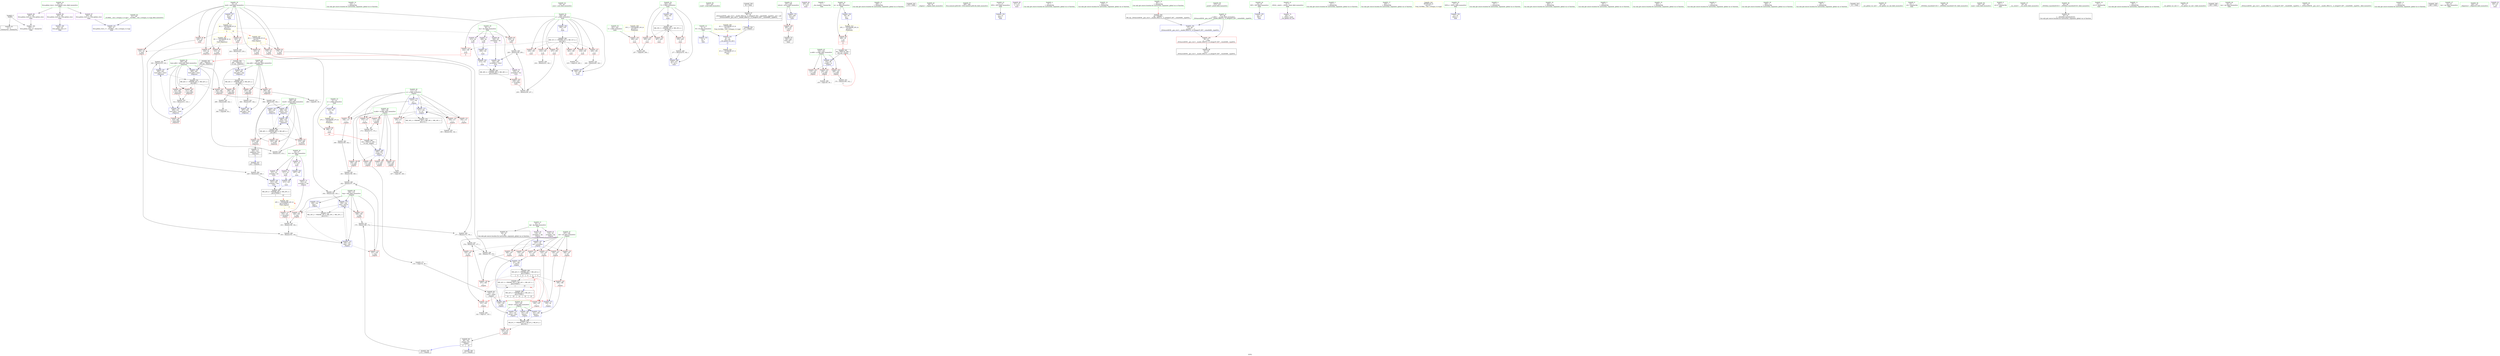digraph "SVFG" {
	label="SVFG";

	Node0x55c7f25817f0 [shape=record,color=grey,label="{NodeID: 0\nNullPtr}"];
	Node0x55c7f25817f0 -> Node0x55c7f2591a30[style=solid];
	Node0x55c7f25817f0 -> Node0x55c7f2597d90[style=solid];
	Node0x55c7f259f360 [shape=record,color=grey,label="{NodeID: 263\n162 = Binary(157, 161, )\n}"];
	Node0x55c7f259f360 -> Node0x55c7f259db60[style=solid];
	Node0x55c7f2598c60 [shape=record,color=blue,label="{NodeID: 180\n207\<--142\n\<--\nmain\n}"];
	Node0x55c7f2598c60 -> Node0x55c7f2598e00[style=dashed];
	Node0x55c7f258fd90 [shape=record,color=red,label="{NodeID: 97\n318\<--32\n\<--mod\n_Z4ipowxx\n}"];
	Node0x55c7f258fd90 -> Node0x55c7f259e2e0[style=solid];
	Node0x55c7f258dbb0 [shape=record,color=green,label="{NodeID: 14\n142\<--1\n\<--dummyObj\nCan only get source location for instruction, argument, global var or function.}"];
	Node0x55c7f25c3270 [shape=record,color=black,label="{NodeID: 360\n270 = PHI(98, )\n}"];
	Node0x55c7f25ab310 [shape=record,color=black,label="{NodeID: 277\nMR_22V_2 = PHI(MR_22V_5, MR_22V_1, MR_22V_3, )\npts\{370000 \}\n|{<s0>5|<s1>10}}"];
	Node0x55c7f25ab310:s0 -> Node0x55c7f2598920[style=dashed,color=blue];
	Node0x55c7f25ab310:s1 -> Node0x55c7f25ae010[style=dashed,color=blue];
	Node0x55c7f25937c0 [shape=record,color=blue,label="{NodeID: 194\n287\<--308\nexp.addr\<--shr\n_Z4ipowxx\n}"];
	Node0x55c7f25937c0 -> Node0x55c7f25abd10[style=dashed];
	Node0x55c7f25908f0 [shape=record,color=red,label="{NodeID: 111\n125\<--107\n\<--ret\n_Z2goxx\n}"];
	Node0x55c7f25908f0 -> Node0x55c7f2595ea0[style=solid];
	Node0x55c7f258e9b0 [shape=record,color=green,label="{NodeID: 28\n24\<--27\ninv\<--inv_field_insensitive\nGlob }"];
	Node0x55c7f258e9b0 -> Node0x55c7f25922e0[style=solid];
	Node0x55c7f258e9b0 -> Node0x55c7f25923b0[style=solid];
	Node0x55c7f258e9b0 -> Node0x55c7f2592480[style=solid];
	Node0x55c7f258e9b0 -> Node0x55c7f2592550[style=solid];
	Node0x55c7f2595dd0 [shape=record,color=red,label="{NodeID: 125\n121\<--120\n\<--\n_Z2goxx\n}"];
	Node0x55c7f2595dd0 -> Node0x55c7f2594c70[style=solid];
	Node0x55c7f258f780 [shape=record,color=green,label="{NodeID: 42\n93\<--94\nacos\<--acos_field_insensitive\n}"];
	Node0x55c7f2596930 [shape=record,color=red,label="{NodeID: 139\n255\<--203\n\<--T\nmain\n}"];
	Node0x55c7f2596930 -> Node0x55c7f25947f0[style=solid];
	Node0x55c7f25913c0 [shape=record,color=green,label="{NodeID: 56\n251\<--252\nscanf\<--scanf_field_insensitive\n}"];
	Node0x55c7f2597490 [shape=record,color=blue,label="{NodeID: 153\n8\<--9\nPI\<--\nGlob }"];
	Node0x55c7f2592070 [shape=record,color=black,label="{NodeID: 70\n196\<--280\nmain_ret\<--\nmain\n}"];
	Node0x55c7f259dfe0 [shape=record,color=grey,label="{NodeID: 250\n238 = Binary(236, 237, )\n}"];
	Node0x55c7f259dfe0 -> Node0x55c7f259de60[style=solid];
	Node0x55c7f25981d0 [shape=record,color=blue,label="{NodeID: 167\n107\<--118\nret\<--arrayidx1\n_Z2goxx\n}"];
	Node0x55c7f25981d0 -> Node0x55c7f2590820[style=dashed];
	Node0x55c7f25981d0 -> Node0x55c7f25908f0[style=dashed];
	Node0x55c7f25981d0 -> Node0x55c7f25909c0[style=dashed];
	Node0x55c7f25981d0 -> Node0x55c7f2590a90[style=dashed];
	Node0x55c7f25981d0 -> Node0x55c7f2590b60[style=dashed];
	Node0x55c7f25981d0 -> Node0x55c7f2590c30[style=dashed];
	Node0x55c7f25981d0 -> Node0x55c7f2595680[style=dashed];
	Node0x55c7f2592bd0 [shape=record,color=purple,label="{NodeID: 84\n259\<--45\n\<--.str.2\nmain\n}"];
	Node0x55c7f258c960 [shape=record,color=green,label="{NodeID: 1\n7\<--1\n__dso_handle\<--dummyObj\nGlob }"];
	Node0x55c7f259f4e0 [shape=record,color=grey,label="{NodeID: 264\n229 = Binary(225, 228, )\n}"];
	Node0x55c7f259f4e0 -> Node0x55c7f2599070[style=solid];
	Node0x55c7f2598d30 [shape=record,color=blue,label="{NodeID: 181\n209\<--142\n\<--\nmain\n}"];
	Node0x55c7f2598d30 -> Node0x55c7f2598ed0[style=dashed];
	Node0x55c7f258fe60 [shape=record,color=red,label="{NodeID: 98\n268\<--38\n\<--m\nmain\n|{<s0>10}}"];
	Node0x55c7f258fe60:s0 -> Node0x55c7f25c38d0[style=solid,color=red];
	Node0x55c7f258dcb0 [shape=record,color=green,label="{NodeID: 15\n206\<--1\n\<--dummyObj\nCan only get source location for instruction, argument, global var or function.}"];
	Node0x55c7f25c3410 [shape=record,color=black,label="{NodeID: 361\n272 = PHI()\n}"];
	Node0x55c7f25ab810 [shape=record,color=black,label="{NodeID: 278\nMR_42V_3 = PHI(MR_42V_5, MR_42V_2, )\npts\{286 \}\n}"];
	Node0x55c7f25ab810 -> Node0x55c7f2596c70[style=dashed];
	Node0x55c7f25ab810 -> Node0x55c7f2596d40[style=dashed];
	Node0x55c7f25ab810 -> Node0x55c7f2596e10[style=dashed];
	Node0x55c7f25ab810 -> Node0x55c7f2593890[style=dashed];
	Node0x55c7f2593890 [shape=record,color=blue,label="{NodeID: 195\n285\<--312\nbase.addr\<--mul2\n_Z4ipowxx\n}"];
	Node0x55c7f2593890 -> Node0x55c7f2596ee0[style=dashed];
	Node0x55c7f2593890 -> Node0x55c7f2593a30[style=dashed];
	Node0x55c7f25909c0 [shape=record,color=red,label="{NodeID: 112\n135\<--107\n\<--ret\n_Z2goxx\n}"];
	Node0x55c7f25909c0 -> Node0x55c7f2598370[style=solid];
	Node0x55c7f258eab0 [shape=record,color=green,label="{NodeID: 29\n28\<--31\nfac\<--fac_field_insensitive\nGlob }"];
	Node0x55c7f258eab0 -> Node0x55c7f2592620[style=solid];
	Node0x55c7f258eab0 -> Node0x55c7f25926f0[style=solid];
	Node0x55c7f258eab0 -> Node0x55c7f25927c0[style=solid];
	Node0x55c7f258eab0 -> Node0x55c7f2592890[style=solid];
	Node0x55c7f25b0440 [shape=record,color=yellow,style=double,label="{NodeID: 292\n6V_1 = ENCHI(MR_6V_0)\npts\{34 \}\nFun[_Z4ipowxx]}"];
	Node0x55c7f25b0440 -> Node0x55c7f258fcc0[style=dashed];
	Node0x55c7f25b0440 -> Node0x55c7f258fd90[style=dashed];
	Node0x55c7f2595ea0 [shape=record,color=red,label="{NodeID: 126\n126\<--125\n\<--\n_Z2goxx\n}"];
	Node0x55c7f2595ea0 -> Node0x55c7f25982a0[style=solid];
	Node0x55c7f258f880 [shape=record,color=green,label="{NodeID: 43\n96\<--97\n_Z2goxx\<--_Z2goxx_field_insensitive\n}"];
	Node0x55c7f2596a00 [shape=record,color=red,label="{NodeID: 140\n267\<--203\n\<--T\nmain\n}"];
	Node0x55c7f25914c0 [shape=record,color=green,label="{NodeID: 57\n265\<--266\nllvm.memset.p0i8.i64\<--llvm.memset.p0i8.i64_field_insensitive\n}"];
	Node0x55c7f2597590 [shape=record,color=blue,label="{NodeID: 154\n11\<--12\nEPS\<--\nGlob }"];
	Node0x55c7f2592140 [shape=record,color=black,label="{NodeID: 71\n282\<--323\n_Z4ipowxx_ret\<--\n_Z4ipowxx\n|{<s0>6}}"];
	Node0x55c7f2592140:s0 -> Node0x55c7f25c2f90[style=solid,color=blue];
	Node0x55c7f259e160 [shape=record,color=grey,label="{NodeID: 251\n175 = Binary(168, 174, )\n}"];
	Node0x55c7f259e160 -> Node0x55c7f259e8e0[style=solid];
	Node0x55c7f25982a0 [shape=record,color=blue,label="{NodeID: 168\n101\<--126\nretval\<--\n_Z2goxx\n}"];
	Node0x55c7f25982a0 -> Node0x55c7f25aa410[style=dashed];
	Node0x55c7f2592ca0 [shape=record,color=purple,label="{NodeID: 85\n271\<--47\n\<--.str.3\nmain\n}"];
	Node0x55c7f258cc60 [shape=record,color=green,label="{NodeID: 2\n9\<--1\n\<--dummyObj\nCan only get source location for instruction, argument, global var or function.}"];
	Node0x55c7f2594670 [shape=record,color=grey,label="{NodeID: 265\n224 = Binary(223, 216, )\n|{<s0>6}}"];
	Node0x55c7f2594670:s0 -> Node0x55c7f25c3790[style=solid,color=red];
	Node0x55c7f2598e00 [shape=record,color=blue,label="{NodeID: 182\n211\<--142\n\<--\nmain\n}"];
	Node0x55c7f2598e00 -> Node0x55c7f25ad110[style=dashed];
	Node0x55c7f258ff30 [shape=record,color=red,label="{NodeID: 99\n269\<--41\n\<--n\nmain\n|{<s0>10}}"];
	Node0x55c7f258ff30:s0 -> Node0x55c7f25c3b20[style=solid,color=red];
	Node0x55c7f258ddb0 [shape=record,color=green,label="{NodeID: 16\n216\<--1\n\<--dummyObj\nCan only get source location for instruction, argument, global var or function.}"];
	Node0x55c7f25c34e0 [shape=record,color=black,label="{NodeID: 362\n86 = PHI(80, )\n0th arg _ZSt4acosIiEN9__gnu_cxx11__enable_ifIXsr12__is_integerIT_EE7__valueEdE6__typeES2_ }"];
	Node0x55c7f25c34e0 -> Node0x55c7f2597f60[style=solid];
	Node0x55c7f25abd10 [shape=record,color=black,label="{NodeID: 279\nMR_44V_3 = PHI(MR_44V_4, MR_44V_2, )\npts\{288 \}\n}"];
	Node0x55c7f25abd10 -> Node0x55c7f2596fb0[style=dashed];
	Node0x55c7f25abd10 -> Node0x55c7f2597080[style=dashed];
	Node0x55c7f25abd10 -> Node0x55c7f2597150[style=dashed];
	Node0x55c7f25abd10 -> Node0x55c7f25937c0[style=dashed];
	Node0x55c7f2593960 [shape=record,color=blue,label="{NodeID: 196\n289\<--316\nresult\<--rem\n_Z4ipowxx\n}"];
	Node0x55c7f2593960 -> Node0x55c7f25ac210[style=dashed];
	Node0x55c7f2590a90 [shape=record,color=red,label="{NodeID: 113\n139\<--107\n\<--ret\n_Z2goxx\n}"];
	Node0x55c7f2590a90 -> Node0x55c7f2598510[style=solid];
	Node0x55c7f258ebb0 [shape=record,color=green,label="{NodeID: 30\n32\<--34\nmod\<--mod_field_insensitive\nGlob }"];
	Node0x55c7f258ebb0 -> Node0x55c7f2593070[style=solid];
	Node0x55c7f258ebb0 -> Node0x55c7f2593140[style=solid];
	Node0x55c7f258ebb0 -> Node0x55c7f2593210[style=solid];
	Node0x55c7f258ebb0 -> Node0x55c7f25932e0[style=solid];
	Node0x55c7f258ebb0 -> Node0x55c7f25933b0[style=solid];
	Node0x55c7f258ebb0 -> Node0x55c7f2593480[style=solid];
	Node0x55c7f258ebb0 -> Node0x55c7f2593550[style=solid];
	Node0x55c7f258ebb0 -> Node0x55c7f258fcc0[style=solid];
	Node0x55c7f258ebb0 -> Node0x55c7f258fd90[style=solid];
	Node0x55c7f258ebb0 -> Node0x55c7f2597890[style=solid];
	Node0x55c7f2595f70 [shape=record,color=red,label="{NodeID: 127\n152\<--151\n\<--arrayidx7\n_Z2goxx\n}"];
	Node0x55c7f2595f70 -> Node0x55c7f259d860[style=solid];
	Node0x55c7f258f980 [shape=record,color=green,label="{NodeID: 44\n101\<--102\nretval\<--retval_field_insensitive\n_Z2goxx\n}"];
	Node0x55c7f258f980 -> Node0x55c7f25900d0[style=solid];
	Node0x55c7f258f980 -> Node0x55c7f25982a0[style=solid];
	Node0x55c7f258f980 -> Node0x55c7f2598440[style=solid];
	Node0x55c7f258f980 -> Node0x55c7f2598ac0[style=solid];
	Node0x55c7f2596ad0 [shape=record,color=red,label="{NodeID: 141\n276\<--203\n\<--T\nmain\n}"];
	Node0x55c7f2596ad0 -> Node0x55c7f259d9e0[style=solid];
	Node0x55c7f25915c0 [shape=record,color=green,label="{NodeID: 58\n273\<--274\nprintf\<--printf_field_insensitive\n}"];
	Node0x55c7f2597690 [shape=record,color=blue,label="{NodeID: 155\n14\<--15\nINF\<--\nGlob }"];
	Node0x55c7f2592210 [shape=record,color=purple,label="{NodeID: 72\n60\<--4\n\<--_ZStL8__ioinit\n__cxx_global_var_init\n}"];
	Node0x55c7f259e2e0 [shape=record,color=grey,label="{NodeID: 252\n320 = Binary(319, 318, )\n}"];
	Node0x55c7f259e2e0 -> Node0x55c7f2593a30[style=solid];
	Node0x55c7f2598370 [shape=record,color=blue,label="{NodeID: 169\n135\<--134\n\<--conv\n_Z2goxx\n}"];
	Node0x55c7f2598370 -> Node0x55c7f25ab310[style=dashed];
	Node0x55c7f2592d70 [shape=record,color=purple,label="{NodeID: 86\n343\<--49\nllvm.global_ctors_0\<--llvm.global_ctors\nGlob }"];
	Node0x55c7f2592d70 -> Node0x55c7f2597b90[style=solid];
	Node0x55c7f258ccf0 [shape=record,color=green,label="{NodeID: 3\n12\<--1\n\<--dummyObj\nCan only get source location for instruction, argument, global var or function.}"];
	Node0x55c7f25947f0 [shape=record,color=grey,label="{NodeID: 266\n257 = cmp(255, 256, )\n}"];
	Node0x55c7f2598ed0 [shape=record,color=blue,label="{NodeID: 183\n213\<--142\n\<--\nmain\n}"];
	Node0x55c7f2598ed0 -> Node0x55c7f25ad610[style=dashed];
	Node0x55c7f2590000 [shape=record,color=red,label="{NodeID: 100\n90\<--87\n\<--__x.addr\n_ZSt4acosIiEN9__gnu_cxx11__enable_ifIXsr12__is_integerIT_EE7__valueEdE6__typeES2_\n}"];
	Node0x55c7f2590000 -> Node0x55c7f2591d30[style=solid];
	Node0x55c7f258deb0 [shape=record,color=green,label="{NodeID: 17\n220\<--1\n\<--dummyObj\nCan only get source location for instruction, argument, global var or function.}"];
	Node0x55c7f25c3650 [shape=record,color=black,label="{NodeID: 363\n283 = PHI(222, )\n0th arg _Z4ipowxx }"];
	Node0x55c7f25c3650 -> Node0x55c7f2599480[style=solid];
	Node0x55c7f25ac210 [shape=record,color=black,label="{NodeID: 280\nMR_46V_3 = PHI(MR_46V_6, MR_46V_2, )\npts\{290 \}\n}"];
	Node0x55c7f25ac210 -> Node0x55c7f2597220[style=dashed];
	Node0x55c7f25ac210 -> Node0x55c7f25972f0[style=dashed];
	Node0x55c7f25ac210 -> Node0x55c7f25973c0[style=dashed];
	Node0x55c7f25ac210 -> Node0x55c7f25936f0[style=dashed];
	Node0x55c7f25ac210 -> Node0x55c7f2593960[style=dashed];
	Node0x55c7f2593a30 [shape=record,color=blue,label="{NodeID: 197\n285\<--320\nbase.addr\<--rem3\n_Z4ipowxx\n}"];
	Node0x55c7f2593a30 -> Node0x55c7f25ab810[style=dashed];
	Node0x55c7f2590b60 [shape=record,color=red,label="{NodeID: 114\n166\<--107\n\<--ret\n_Z2goxx\n}"];
	Node0x55c7f2590b60 -> Node0x55c7f2596040[style=solid];
	Node0x55c7f258ecb0 [shape=record,color=green,label="{NodeID: 31\n35\<--37\ndp\<--dp_field_insensitive\nGlob }"];
	Node0x55c7f258ecb0 -> Node0x55c7f2591b30[style=solid];
	Node0x55c7f258ecb0 -> Node0x55c7f2592960[style=solid];
	Node0x55c7f258ecb0 -> Node0x55c7f2592a30[style=solid];
	Node0x55c7f2596040 [shape=record,color=red,label="{NodeID: 128\n167\<--166\n\<--\n_Z2goxx\n}"];
	Node0x55c7f2596040 -> Node0x55c7f259ea60[style=solid];
	Node0x55c7f258fa50 [shape=record,color=green,label="{NodeID: 45\n103\<--104\np.addr\<--p.addr_field_insensitive\n_Z2goxx\n}"];
	Node0x55c7f258fa50 -> Node0x55c7f25901a0[style=solid];
	Node0x55c7f258fa50 -> Node0x55c7f2590270[style=solid];
	Node0x55c7f258fa50 -> Node0x55c7f2590340[style=solid];
	Node0x55c7f258fa50 -> Node0x55c7f2598030[style=solid];
	Node0x55c7f25b1300 [shape=record,color=yellow,style=double,label="{NodeID: 308\n33V_1 = ENCHI(MR_33V_0)\npts\{202 \}\nFun[main]}"];
	Node0x55c7f25b1300 -> Node0x55c7f2596860[style=dashed];
	Node0x55c7f2596ba0 [shape=record,color=red,label="{NodeID: 142\n236\<--235\n\<--arrayidx2\nmain\n}"];
	Node0x55c7f2596ba0 -> Node0x55c7f259dfe0[style=solid];
	Node0x55c7f25916c0 [shape=record,color=green,label="{NodeID: 59\n285\<--286\nbase.addr\<--base.addr_field_insensitive\n_Z4ipowxx\n}"];
	Node0x55c7f25916c0 -> Node0x55c7f2596c70[style=solid];
	Node0x55c7f25916c0 -> Node0x55c7f2596d40[style=solid];
	Node0x55c7f25916c0 -> Node0x55c7f2596e10[style=solid];
	Node0x55c7f25916c0 -> Node0x55c7f2596ee0[style=solid];
	Node0x55c7f25916c0 -> Node0x55c7f2599480[style=solid];
	Node0x55c7f25916c0 -> Node0x55c7f2593890[style=solid];
	Node0x55c7f25916c0 -> Node0x55c7f2593a30[style=solid];
	Node0x55c7f25b29e0 [shape=record,color=yellow,style=double,label="{NodeID: 322\nRETMU(2V_2)\npts\{10 \}\nFun[_GLOBAL__sub_I_orenguy_0_0.cpp]}"];
	Node0x55c7f2597790 [shape=record,color=blue,label="{NodeID: 156\n17\<--18\nINFLL\<--\nGlob }"];
	Node0x55c7f25922e0 [shape=record,color=purple,label="{NodeID: 73\n151\<--24\narrayidx7\<--inv\n_Z2goxx\n}"];
	Node0x55c7f25922e0 -> Node0x55c7f2595f70[style=solid];
	Node0x55c7f259e460 [shape=record,color=grey,label="{NodeID: 253\n170 = Binary(169, 142, )\n|{<s0>5}}"];
	Node0x55c7f259e460:s0 -> Node0x55c7f25c38d0[style=solid,color=red];
	Node0x55c7f2598440 [shape=record,color=blue,label="{NodeID: 170\n101\<--134\nretval\<--conv\n_Z2goxx\n}"];
	Node0x55c7f2598440 -> Node0x55c7f25aa410[style=dashed];
	Node0x55c7f2592e70 [shape=record,color=purple,label="{NodeID: 87\n344\<--49\nllvm.global_ctors_1\<--llvm.global_ctors\nGlob }"];
	Node0x55c7f2592e70 -> Node0x55c7f2597c90[style=solid];
	Node0x55c7f258cd80 [shape=record,color=green,label="{NodeID: 4\n15\<--1\n\<--dummyObj\nCan only get source location for instruction, argument, global var or function.}"];
	Node0x55c7f2594970 [shape=record,color=grey,label="{NodeID: 267\n147 = cmp(145, 146, )\n}"];
	Node0x55c7f2598fa0 [shape=record,color=blue,label="{NodeID: 184\n199\<--216\na\<--\nmain\n}"];
	Node0x55c7f2598fa0 -> Node0x55c7f25acc10[style=dashed];
	Node0x55c7f25900d0 [shape=record,color=red,label="{NodeID: 101\n192\<--101\n\<--retval\n_Z2goxx\n}"];
	Node0x55c7f25900d0 -> Node0x55c7f2591fa0[style=solid];
	Node0x55c7f258dfb0 [shape=record,color=green,label="{NodeID: 18\n262\<--1\n\<--dummyObj\nCan only get source location for instruction, argument, global var or function.}"];
	Node0x55c7f25c3790 [shape=record,color=black,label="{NodeID: 364\n284 = PHI(224, )\n1st arg _Z4ipowxx }"];
	Node0x55c7f25c3790 -> Node0x55c7f2599550[style=solid];
	Node0x55c7f2590c30 [shape=record,color=red,label="{NodeID: 115\n181\<--107\n\<--ret\n_Z2goxx\n}"];
	Node0x55c7f2590c30 -> Node0x55c7f2598920[style=solid];
	Node0x55c7f258edb0 [shape=record,color=green,label="{NodeID: 32\n38\<--40\nm\<--m_field_insensitive\nGlob }"];
	Node0x55c7f258edb0 -> Node0x55c7f258fe60[style=solid];
	Node0x55c7f258edb0 -> Node0x55c7f2597990[style=solid];
	Node0x55c7f2596110 [shape=record,color=red,label="{NodeID: 129\n189\<--188\n\<--\n_Z2goxx\n}"];
	Node0x55c7f2596110 -> Node0x55c7f2598ac0[style=solid];
	Node0x55c7f258fb20 [shape=record,color=green,label="{NodeID: 46\n105\<--106\nk.addr\<--k.addr_field_insensitive\n_Z2goxx\n}"];
	Node0x55c7f258fb20 -> Node0x55c7f2590410[style=solid];
	Node0x55c7f258fb20 -> Node0x55c7f25904e0[style=solid];
	Node0x55c7f258fb20 -> Node0x55c7f25905b0[style=solid];
	Node0x55c7f258fb20 -> Node0x55c7f2590680[style=solid];
	Node0x55c7f258fb20 -> Node0x55c7f2590750[style=solid];
	Node0x55c7f258fb20 -> Node0x55c7f2598100[style=solid];
	Node0x55c7f2596c70 [shape=record,color=red,label="{NodeID: 143\n302\<--285\n\<--base.addr\n_Z4ipowxx\n}"];
	Node0x55c7f2596c70 -> Node0x55c7f259d0e0[style=solid];
	Node0x55c7f2591790 [shape=record,color=green,label="{NodeID: 60\n287\<--288\nexp.addr\<--exp.addr_field_insensitive\n_Z4ipowxx\n}"];
	Node0x55c7f2591790 -> Node0x55c7f2596fb0[style=solid];
	Node0x55c7f2591790 -> Node0x55c7f2597080[style=solid];
	Node0x55c7f2591790 -> Node0x55c7f2597150[style=solid];
	Node0x55c7f2591790 -> Node0x55c7f2599550[style=solid];
	Node0x55c7f2591790 -> Node0x55c7f25937c0[style=solid];
	Node0x55c7f259d0e0 [shape=record,color=grey,label="{NodeID: 240\n304 = Binary(303, 302, )\n}"];
	Node0x55c7f259d0e0 -> Node0x55c7f25936f0[style=solid];
	Node0x55c7f2597890 [shape=record,color=blue,label="{NodeID: 157\n32\<--33\nmod\<--\nGlob }"];
	Node0x55c7f2597890 -> Node0x55c7f25b1760[style=dashed];
	Node0x55c7f25923b0 [shape=record,color=purple,label="{NodeID: 74\n207\<--24\n\<--inv\nmain\n}"];
	Node0x55c7f25923b0 -> Node0x55c7f2598c60[style=solid];
	Node0x55c7f259e5e0 [shape=record,color=grey,label="{NodeID: 254\n299 = Binary(298, 142, )\n}"];
	Node0x55c7f259e5e0 -> Node0x55c7f25950f0[style=solid];
	Node0x55c7f2598510 [shape=record,color=blue,label="{NodeID: 171\n139\<--39\n\<--\n_Z2goxx\n}"];
	Node0x55c7f2598510 -> Node0x55c7f25af310[style=dashed];
	Node0x55c7f2592f70 [shape=record,color=purple,label="{NodeID: 88\n345\<--49\nllvm.global_ctors_2\<--llvm.global_ctors\nGlob }"];
	Node0x55c7f2592f70 -> Node0x55c7f2597d90[style=solid];
	Node0x55c7f258ce10 [shape=record,color=green,label="{NodeID: 5\n18\<--1\n\<--dummyObj\nCan only get source location for instruction, argument, global var or function.}"];
	Node0x55c7f2594af0 [shape=record,color=grey,label="{NodeID: 268\n130 = cmp(129, 39, )\n}"];
	Node0x55c7f2599070 [shape=record,color=blue,label="{NodeID: 185\n231\<--229\narrayidx\<--rem\nmain\n}"];
	Node0x55c7f2599070 -> Node0x55c7f25ad110[style=dashed];
	Node0x55c7f25901a0 [shape=record,color=red,label="{NodeID: 102\n115\<--103\n\<--p.addr\n_Z2goxx\n}"];
	Node0x55c7f258e0b0 [shape=record,color=green,label="{NodeID: 19\n263\<--1\n\<--dummyObj\nCan only get source location for instruction, argument, global var or function.}"];
	Node0x55c7f25c38d0 [shape=record,color=black,label="{NodeID: 365\n99 = PHI(170, 268, )\n0th arg _Z2goxx }"];
	Node0x55c7f25c38d0 -> Node0x55c7f2598030[style=solid];
	Node0x55c7f25acc10 [shape=record,color=black,label="{NodeID: 282\nMR_31V_3 = PHI(MR_31V_4, MR_31V_2, )\npts\{200 \}\n}"];
	Node0x55c7f25acc10 -> Node0x55c7f25962b0[style=dashed];
	Node0x55c7f25acc10 -> Node0x55c7f2596380[style=dashed];
	Node0x55c7f25acc10 -> Node0x55c7f2596450[style=dashed];
	Node0x55c7f25acc10 -> Node0x55c7f2596520[style=dashed];
	Node0x55c7f25acc10 -> Node0x55c7f25965f0[style=dashed];
	Node0x55c7f25acc10 -> Node0x55c7f25966c0[style=dashed];
	Node0x55c7f25acc10 -> Node0x55c7f2596790[style=dashed];
	Node0x55c7f25acc10 -> Node0x55c7f2599210[style=dashed];
	Node0x55c7f2595680 [shape=record,color=red,label="{NodeID: 116\n188\<--107\n\<--ret\n_Z2goxx\n}"];
	Node0x55c7f2595680 -> Node0x55c7f2596110[style=solid];
	Node0x55c7f258eeb0 [shape=record,color=green,label="{NodeID: 33\n41\<--42\nn\<--n_field_insensitive\nGlob }"];
	Node0x55c7f258eeb0 -> Node0x55c7f258ff30[style=solid];
	Node0x55c7f258eeb0 -> Node0x55c7f2597a90[style=solid];
	Node0x55c7f25b07f0 [shape=record,color=yellow,style=double,label="{NodeID: 296\n2V_1 = ENCHI(MR_2V_0)\npts\{10 \}\nFun[_GLOBAL__sub_I_orenguy_0_0.cpp]|{<s0>13}}"];
	Node0x55c7f25b07f0:s0 -> Node0x55c7f2597e90[style=dashed,color=red];
	Node0x55c7f25961e0 [shape=record,color=red,label="{NodeID: 130\n280\<--197\n\<--retval\nmain\n}"];
	Node0x55c7f25961e0 -> Node0x55c7f2592070[style=solid];
	Node0x55c7f258fbf0 [shape=record,color=green,label="{NodeID: 47\n107\<--108\nret\<--ret_field_insensitive\n_Z2goxx\n}"];
	Node0x55c7f258fbf0 -> Node0x55c7f2590820[style=solid];
	Node0x55c7f258fbf0 -> Node0x55c7f25908f0[style=solid];
	Node0x55c7f258fbf0 -> Node0x55c7f25909c0[style=solid];
	Node0x55c7f258fbf0 -> Node0x55c7f2590a90[style=solid];
	Node0x55c7f258fbf0 -> Node0x55c7f2590b60[style=solid];
	Node0x55c7f258fbf0 -> Node0x55c7f2590c30[style=solid];
	Node0x55c7f258fbf0 -> Node0x55c7f2595680[style=solid];
	Node0x55c7f258fbf0 -> Node0x55c7f25981d0[style=solid];
	Node0x55c7f2596d40 [shape=record,color=red,label="{NodeID: 144\n310\<--285\n\<--base.addr\n_Z4ipowxx\n}"];
	Node0x55c7f2596d40 -> Node0x55c7f259d560[style=solid];
	Node0x55c7f2591860 [shape=record,color=green,label="{NodeID: 61\n289\<--290\nresult\<--result_field_insensitive\n_Z4ipowxx\n}"];
	Node0x55c7f2591860 -> Node0x55c7f2597220[style=solid];
	Node0x55c7f2591860 -> Node0x55c7f25972f0[style=solid];
	Node0x55c7f2591860 -> Node0x55c7f25973c0[style=solid];
	Node0x55c7f2591860 -> Node0x55c7f2593620[style=solid];
	Node0x55c7f2591860 -> Node0x55c7f25936f0[style=solid];
	Node0x55c7f2591860 -> Node0x55c7f2593960[style=solid];
	Node0x55c7f259d260 [shape=record,color=grey,label="{NodeID: 241\n308 = Binary(307, 142, )\n}"];
	Node0x55c7f259d260 -> Node0x55c7f25937c0[style=solid];
	Node0x55c7f2597990 [shape=record,color=blue,label="{NodeID: 158\n38\<--39\nm\<--\nGlob }"];
	Node0x55c7f2597990 -> Node0x55c7f25b1840[style=dashed];
	Node0x55c7f2592480 [shape=record,color=purple,label="{NodeID: 75\n211\<--24\n\<--inv\nmain\n}"];
	Node0x55c7f2592480 -> Node0x55c7f2598e00[style=solid];
	Node0x55c7f259e760 [shape=record,color=grey,label="{NodeID: 255\n185 = Binary(184, 142, )\n}"];
	Node0x55c7f259e760 -> Node0x55c7f25989f0[style=solid];
	Node0x55c7f25985e0 [shape=record,color=blue,label="{NodeID: 172\n109\<--142\ntmp\<--\n_Z2goxx\n}"];
	Node0x55c7f25985e0 -> Node0x55c7f2595750[style=dashed];
	Node0x55c7f25985e0 -> Node0x55c7f2598780[style=dashed];
	Node0x55c7f25985e0 -> Node0x55c7f25aa910[style=dashed];
	Node0x55c7f2593070 [shape=record,color=red,label="{NodeID: 89\n154\<--32\n\<--mod\n_Z2goxx\n}"];
	Node0x55c7f2593070 -> Node0x55c7f259eee0[style=solid];
	Node0x55c7f258d650 [shape=record,color=green,label="{NodeID: 6\n33\<--1\n\<--dummyObj\nCan only get source location for instruction, argument, global var or function.}"];
	Node0x55c7f25b47b0 [shape=record,color=yellow,style=double,label="{NodeID: 352\n2V_2 = CSCHI(MR_2V_1)\npts\{10 \}\nCS[]}"];
	Node0x55c7f2594c70 [shape=record,color=grey,label="{NodeID: 269\n122 = cmp(121, 123, )\n}"];
	Node0x55c7f2599140 [shape=record,color=blue,label="{NodeID: 186\n242\<--240\narrayidx4\<--rem3\nmain\n}"];
	Node0x55c7f2599140 -> Node0x55c7f25ad610[style=dashed];
	Node0x55c7f2590270 [shape=record,color=red,label="{NodeID: 103\n129\<--103\n\<--p.addr\n_Z2goxx\n}"];
	Node0x55c7f2590270 -> Node0x55c7f2594af0[style=solid];
	Node0x55c7f258e1b0 [shape=record,color=green,label="{NodeID: 20\n264\<--1\n\<--dummyObj\nCan only get source location for instruction, argument, global var or function.}"];
	Node0x55c7f25c3b20 [shape=record,color=black,label="{NodeID: 366\n100 = PHI(173, 269, )\n1st arg _Z2goxx }"];
	Node0x55c7f25c3b20 -> Node0x55c7f2598100[style=solid];
	Node0x55c7f25ad110 [shape=record,color=black,label="{NodeID: 283\nMR_20V_4 = PHI(MR_20V_5, MR_20V_3, )\npts\{270000 \}\n|{|<s1>10}}"];
	Node0x55c7f25ad110 -> Node0x55c7f2599070[style=dashed];
	Node0x55c7f25ad110:s1 -> Node0x55c7f25b0f50[style=dashed,color=red];
	Node0x55c7f2595750 [shape=record,color=red,label="{NodeID: 117\n149\<--109\n\<--tmp\n_Z2goxx\n}"];
	Node0x55c7f2595750 -> Node0x55c7f259d860[style=solid];
	Node0x55c7f258efb0 [shape=record,color=green,label="{NodeID: 34\n49\<--53\nllvm.global_ctors\<--llvm.global_ctors_field_insensitive\nGlob }"];
	Node0x55c7f258efb0 -> Node0x55c7f2592d70[style=solid];
	Node0x55c7f258efb0 -> Node0x55c7f2592e70[style=solid];
	Node0x55c7f258efb0 -> Node0x55c7f2592f70[style=solid];
	Node0x55c7f25b0900 [shape=record,color=yellow,style=double,label="{NodeID: 297\n6V_1 = ENCHI(MR_6V_0)\npts\{34 \}\nFun[_Z2goxx]|{|<s4>5}}"];
	Node0x55c7f25b0900 -> Node0x55c7f2593070[style=dashed];
	Node0x55c7f25b0900 -> Node0x55c7f2593140[style=dashed];
	Node0x55c7f25b0900 -> Node0x55c7f2593210[style=dashed];
	Node0x55c7f25b0900 -> Node0x55c7f25932e0[style=dashed];
	Node0x55c7f25b0900:s4 -> Node0x55c7f25b0900[style=dashed,color=red];
	Node0x55c7f25962b0 [shape=record,color=red,label="{NodeID: 131\n218\<--199\n\<--a\nmain\n}"];
	Node0x55c7f25962b0 -> Node0x55c7f2595270[style=solid];
	Node0x55c7f2590ce0 [shape=record,color=green,label="{NodeID: 48\n109\<--110\ntmp\<--tmp_field_insensitive\n_Z2goxx\n}"];
	Node0x55c7f2590ce0 -> Node0x55c7f2595750[style=solid];
	Node0x55c7f2590ce0 -> Node0x55c7f2595820[style=solid];
	Node0x55c7f2590ce0 -> Node0x55c7f25958f0[style=solid];
	Node0x55c7f2590ce0 -> Node0x55c7f25985e0[style=solid];
	Node0x55c7f2590ce0 -> Node0x55c7f2598780[style=solid];
	Node0x55c7f2590ce0 -> Node0x55c7f2598850[style=solid];
	Node0x55c7f2596e10 [shape=record,color=red,label="{NodeID: 145\n311\<--285\n\<--base.addr\n_Z4ipowxx\n}"];
	Node0x55c7f2596e10 -> Node0x55c7f259d560[style=solid];
	Node0x55c7f2591930 [shape=record,color=green,label="{NodeID: 62\n51\<--338\n_GLOBAL__sub_I_orenguy_0_0.cpp\<--_GLOBAL__sub_I_orenguy_0_0.cpp_field_insensitive\n}"];
	Node0x55c7f2591930 -> Node0x55c7f2597c90[style=solid];
	Node0x55c7f259d3e0 [shape=record,color=grey,label="{NodeID: 242\n246 = Binary(245, 142, )\n}"];
	Node0x55c7f259d3e0 -> Node0x55c7f2599210[style=solid];
	Node0x55c7f2597a90 [shape=record,color=blue,label="{NodeID: 159\n41\<--39\nn\<--\nGlob }"];
	Node0x55c7f2597a90 -> Node0x55c7f25b1920[style=dashed];
	Node0x55c7f2592550 [shape=record,color=purple,label="{NodeID: 76\n231\<--24\narrayidx\<--inv\nmain\n}"];
	Node0x55c7f2592550 -> Node0x55c7f2599070[style=solid];
	Node0x55c7f259e8e0 [shape=record,color=grey,label="{NodeID: 256\n177 = Binary(175, 176, )\n}"];
	Node0x55c7f259e8e0 -> Node0x55c7f259ea60[style=solid];
	Node0x55c7f25986b0 [shape=record,color=blue,label="{NodeID: 173\n111\<--142\na\<--\n_Z2goxx\n}"];
	Node0x55c7f25986b0 -> Node0x55c7f25959c0[style=dashed];
	Node0x55c7f25986b0 -> Node0x55c7f2595a90[style=dashed];
	Node0x55c7f25986b0 -> Node0x55c7f2595b60[style=dashed];
	Node0x55c7f25986b0 -> Node0x55c7f2595c30[style=dashed];
	Node0x55c7f25986b0 -> Node0x55c7f2595d00[style=dashed];
	Node0x55c7f25986b0 -> Node0x55c7f25989f0[style=dashed];
	Node0x55c7f25986b0 -> Node0x55c7f25aae10[style=dashed];
	Node0x55c7f2593140 [shape=record,color=red,label="{NodeID: 90\n163\<--32\n\<--mod\n_Z2goxx\n}"];
	Node0x55c7f2593140 -> Node0x55c7f259db60[style=solid];
	Node0x55c7f258d6e0 [shape=record,color=green,label="{NodeID: 7\n39\<--1\n\<--dummyObj\nCan only get source location for instruction, argument, global var or function.}"];
	Node0x55c7f25c2350 [shape=record,color=black,label="{NodeID: 353\n61 = PHI()\n}"];
	Node0x55c7f2594df0 [shape=record,color=grey,label="{NodeID: 270\n296 = cmp(295, 39, )\n}"];
	Node0x55c7f2599210 [shape=record,color=blue,label="{NodeID: 187\n199\<--246\na\<--inc\nmain\n}"];
	Node0x55c7f2599210 -> Node0x55c7f25acc10[style=dashed];
	Node0x55c7f2590340 [shape=record,color=red,label="{NodeID: 104\n169\<--103\n\<--p.addr\n_Z2goxx\n}"];
	Node0x55c7f2590340 -> Node0x55c7f259e460[style=solid];
	Node0x55c7f258e2b0 [shape=record,color=green,label="{NodeID: 21\n4\<--6\n_ZStL8__ioinit\<--_ZStL8__ioinit_field_insensitive\nGlob }"];
	Node0x55c7f258e2b0 -> Node0x55c7f2592210[style=solid];
	Node0x55c7f25ad610 [shape=record,color=black,label="{NodeID: 284\nMR_38V_4 = PHI(MR_38V_5, MR_38V_3, )\npts\{310000 \}\n}"];
	Node0x55c7f25ad610 -> Node0x55c7f2596ba0[style=dashed];
	Node0x55c7f25ad610 -> Node0x55c7f2599140[style=dashed];
	Node0x55c7f2595820 [shape=record,color=red,label="{NodeID: 118\n157\<--109\n\<--tmp\n_Z2goxx\n}"];
	Node0x55c7f2595820 -> Node0x55c7f259f360[style=solid];
	Node0x55c7f258f0b0 [shape=record,color=green,label="{NodeID: 35\n54\<--55\n__cxx_global_var_init\<--__cxx_global_var_init_field_insensitive\n}"];
	Node0x55c7f2596380 [shape=record,color=red,label="{NodeID: 132\n222\<--199\n\<--a\nmain\n|{<s0>6}}"];
	Node0x55c7f2596380:s0 -> Node0x55c7f25c3650[style=solid,color=red];
	Node0x55c7f2590db0 [shape=record,color=green,label="{NodeID: 49\n111\<--112\na\<--a_field_insensitive\n_Z2goxx\n}"];
	Node0x55c7f2590db0 -> Node0x55c7f25959c0[style=solid];
	Node0x55c7f2590db0 -> Node0x55c7f2595a90[style=solid];
	Node0x55c7f2590db0 -> Node0x55c7f2595b60[style=solid];
	Node0x55c7f2590db0 -> Node0x55c7f2595c30[style=solid];
	Node0x55c7f2590db0 -> Node0x55c7f2595d00[style=solid];
	Node0x55c7f2590db0 -> Node0x55c7f25986b0[style=solid];
	Node0x55c7f2590db0 -> Node0x55c7f25989f0[style=solid];
	Node0x55c7f2596ee0 [shape=record,color=red,label="{NodeID: 146\n319\<--285\n\<--base.addr\n_Z4ipowxx\n}"];
	Node0x55c7f2596ee0 -> Node0x55c7f259e2e0[style=solid];
	Node0x55c7f2591a30 [shape=record,color=black,label="{NodeID: 63\n2\<--3\ndummyVal\<--dummyVal\n}"];
	Node0x55c7f259d560 [shape=record,color=grey,label="{NodeID: 243\n312 = Binary(311, 310, )\n}"];
	Node0x55c7f259d560 -> Node0x55c7f2593890[style=solid];
	Node0x55c7f2597b90 [shape=record,color=blue,label="{NodeID: 160\n343\<--50\nllvm.global_ctors_0\<--\nGlob }"];
	Node0x55c7f2592620 [shape=record,color=purple,label="{NodeID: 77\n209\<--28\n\<--fac\nmain\n}"];
	Node0x55c7f2592620 -> Node0x55c7f2598d30[style=solid];
	Node0x55c7f259ea60 [shape=record,color=grey,label="{NodeID: 257\n178 = Binary(167, 177, )\n}"];
	Node0x55c7f259ea60 -> Node0x55c7f259ebe0[style=solid];
	Node0x55c7f2598780 [shape=record,color=blue,label="{NodeID: 174\n109\<--155\ntmp\<--rem\n_Z2goxx\n}"];
	Node0x55c7f2598780 -> Node0x55c7f2595820[style=dashed];
	Node0x55c7f2598780 -> Node0x55c7f2598850[style=dashed];
	Node0x55c7f2593210 [shape=record,color=red,label="{NodeID: 91\n176\<--32\n\<--mod\n_Z2goxx\n}"];
	Node0x55c7f2593210 -> Node0x55c7f259e8e0[style=solid];
	Node0x55c7f258d770 [shape=record,color=green,label="{NodeID: 8\n43\<--1\n.str\<--dummyObj\nGlob }"];
	Node0x55c7f25c2280 [shape=record,color=black,label="{NodeID: 354\n79 = PHI(85, )\n}"];
	Node0x55c7f25c2280 -> Node0x55c7f2597e90[style=solid];
	Node0x55c7f2594f70 [shape=record,color=grey,label="{NodeID: 271\n133 = cmp(132, 39, )\n}"];
	Node0x55c7f2594f70 -> Node0x55c7f2591ed0[style=solid];
	Node0x55c7f25992e0 [shape=record,color=blue,label="{NodeID: 188\n203\<--142\nT\<--\nmain\n}"];
	Node0x55c7f25992e0 -> Node0x55c7f25adb10[style=dashed];
	Node0x55c7f2590410 [shape=record,color=red,label="{NodeID: 105\n117\<--105\n\<--k.addr\n_Z2goxx\n}"];
	Node0x55c7f258e3b0 [shape=record,color=green,label="{NodeID: 22\n8\<--10\nPI\<--PI_field_insensitive\nGlob }"];
	Node0x55c7f258e3b0 -> Node0x55c7f2597490[style=solid];
	Node0x55c7f258e3b0 -> Node0x55c7f2597e90[style=solid];
	Node0x55c7f25adb10 [shape=record,color=black,label="{NodeID: 285\nMR_35V_3 = PHI(MR_35V_4, MR_35V_2, )\npts\{204 \}\n}"];
	Node0x55c7f25adb10 -> Node0x55c7f2596930[style=dashed];
	Node0x55c7f25adb10 -> Node0x55c7f2596a00[style=dashed];
	Node0x55c7f25adb10 -> Node0x55c7f2596ad0[style=dashed];
	Node0x55c7f25adb10 -> Node0x55c7f25993b0[style=dashed];
	Node0x55c7f25958f0 [shape=record,color=red,label="{NodeID: 119\n168\<--109\n\<--tmp\n_Z2goxx\n}"];
	Node0x55c7f25958f0 -> Node0x55c7f259e160[style=solid];
	Node0x55c7f258f1b0 [shape=record,color=green,label="{NodeID: 36\n58\<--59\n_ZNSt8ios_base4InitC1Ev\<--_ZNSt8ios_base4InitC1Ev_field_insensitive\n}"];
	Node0x55c7f2596450 [shape=record,color=red,label="{NodeID: 133\n230\<--199\n\<--a\nmain\n}"];
	Node0x55c7f2590e80 [shape=record,color=green,label="{NodeID: 50\n194\<--195\nmain\<--main_field_insensitive\n}"];
	Node0x55c7f25b1760 [shape=record,color=yellow,style=double,label="{NodeID: 313\n6V_1 = ENCHI(MR_6V_0)\npts\{34 \}\nFun[main]|{|<s3>6|<s4>10}}"];
	Node0x55c7f25b1760 -> Node0x55c7f25933b0[style=dashed];
	Node0x55c7f25b1760 -> Node0x55c7f2593480[style=dashed];
	Node0x55c7f25b1760 -> Node0x55c7f2593550[style=dashed];
	Node0x55c7f25b1760:s3 -> Node0x55c7f25b0440[style=dashed,color=red];
	Node0x55c7f25b1760:s4 -> Node0x55c7f25b0900[style=dashed,color=red];
	Node0x55c7f2596fb0 [shape=record,color=red,label="{NodeID: 147\n295\<--287\n\<--exp.addr\n_Z4ipowxx\n}"];
	Node0x55c7f2596fb0 -> Node0x55c7f2594df0[style=solid];
	Node0x55c7f2591b30 [shape=record,color=black,label="{NodeID: 64\n36\<--35\n\<--dp\nCan only get source location for instruction, argument, global var or function.}"];
	Node0x55c7f259d6e0 [shape=record,color=grey,label="{NodeID: 244\n173 = Binary(171, 172, )\n|{<s0>5}}"];
	Node0x55c7f259d6e0:s0 -> Node0x55c7f25c3b20[style=solid,color=red];
	Node0x55c7f2597c90 [shape=record,color=blue,label="{NodeID: 161\n344\<--51\nllvm.global_ctors_1\<--_GLOBAL__sub_I_orenguy_0_0.cpp\nGlob }"];
	Node0x55c7f25926f0 [shape=record,color=purple,label="{NodeID: 78\n213\<--28\n\<--fac\nmain\n}"];
	Node0x55c7f25926f0 -> Node0x55c7f2598ed0[style=solid];
	Node0x55c7f259ebe0 [shape=record,color=grey,label="{NodeID: 258\n180 = Binary(178, 179, )\n}"];
	Node0x55c7f259ebe0 -> Node0x55c7f2598920[style=solid];
	Node0x55c7f2598850 [shape=record,color=blue,label="{NodeID: 175\n109\<--164\ntmp\<--rem10\n_Z2goxx\n}"];
	Node0x55c7f2598850 -> Node0x55c7f2595750[style=dashed];
	Node0x55c7f2598850 -> Node0x55c7f25958f0[style=dashed];
	Node0x55c7f2598850 -> Node0x55c7f2598780[style=dashed];
	Node0x55c7f2598850 -> Node0x55c7f25aa910[style=dashed];
	Node0x55c7f25932e0 [shape=record,color=red,label="{NodeID: 92\n179\<--32\n\<--mod\n_Z2goxx\n}"];
	Node0x55c7f25932e0 -> Node0x55c7f259ebe0[style=solid];
	Node0x55c7f258d800 [shape=record,color=green,label="{NodeID: 9\n45\<--1\n.str.2\<--dummyObj\nGlob }"];
	Node0x55c7f25c2d90 [shape=record,color=black,label="{NodeID: 355\n92 = PHI()\n}"];
	Node0x55c7f25c2d90 -> Node0x55c7f2591e00[style=solid];
	Node0x55c7f25950f0 [shape=record,color=grey,label="{NodeID: 272\n300 = cmp(299, 39, )\n}"];
	Node0x55c7f25993b0 [shape=record,color=blue,label="{NodeID: 189\n203\<--277\nT\<--inc13\nmain\n}"];
	Node0x55c7f25993b0 -> Node0x55c7f25adb10[style=dashed];
	Node0x55c7f25904e0 [shape=record,color=red,label="{NodeID: 106\n132\<--105\n\<--k.addr\n_Z2goxx\n}"];
	Node0x55c7f25904e0 -> Node0x55c7f2594f70[style=solid];
	Node0x55c7f258e4b0 [shape=record,color=green,label="{NodeID: 23\n11\<--13\nEPS\<--EPS_field_insensitive\nGlob }"];
	Node0x55c7f258e4b0 -> Node0x55c7f2597590[style=solid];
	Node0x55c7f25ae010 [shape=record,color=black,label="{NodeID: 286\nMR_22V_2 = PHI(MR_22V_3, MR_22V_1, )\npts\{370000 \}\n|{<s0>10|<s1>10|<s2>10|<s3>10|<s4>10}}"];
	Node0x55c7f25ae010:s0 -> Node0x55c7f2595dd0[style=dashed,color=red];
	Node0x55c7f25ae010:s1 -> Node0x55c7f2595ea0[style=dashed,color=red];
	Node0x55c7f25ae010:s2 -> Node0x55c7f2598370[style=dashed,color=red];
	Node0x55c7f25ae010:s3 -> Node0x55c7f2598510[style=dashed,color=red];
	Node0x55c7f25ae010:s4 -> Node0x55c7f25ab310[style=dashed,color=red];
	Node0x55c7f25959c0 [shape=record,color=red,label="{NodeID: 120\n145\<--111\n\<--a\n_Z2goxx\n}"];
	Node0x55c7f25959c0 -> Node0x55c7f2594970[style=solid];
	Node0x55c7f258f2b0 [shape=record,color=green,label="{NodeID: 37\n64\<--65\n__cxa_atexit\<--__cxa_atexit_field_insensitive\n}"];
	Node0x55c7f2596520 [shape=record,color=red,label="{NodeID: 134\n233\<--199\n\<--a\nmain\n}"];
	Node0x55c7f2596520 -> Node0x55c7f259ed60[style=solid];
	Node0x55c7f2590f80 [shape=record,color=green,label="{NodeID: 51\n197\<--198\nretval\<--retval_field_insensitive\nmain\n}"];
	Node0x55c7f2590f80 -> Node0x55c7f25961e0[style=solid];
	Node0x55c7f2590f80 -> Node0x55c7f2598b90[style=solid];
	Node0x55c7f25b1840 [shape=record,color=yellow,style=double,label="{NodeID: 314\n25V_1 = ENCHI(MR_25V_0)\npts\{40 \}\nFun[main]}"];
	Node0x55c7f25b1840 -> Node0x55c7f258fe60[style=dashed];
	Node0x55c7f2597080 [shape=record,color=red,label="{NodeID: 148\n298\<--287\n\<--exp.addr\n_Z4ipowxx\n}"];
	Node0x55c7f2597080 -> Node0x55c7f259e5e0[style=solid];
	Node0x55c7f2591c30 [shape=record,color=black,label="{NodeID: 65\n62\<--63\n\<--_ZNSt8ios_base4InitD1Ev\nCan only get source location for instruction, argument, global var or function.}"];
	Node0x55c7f259d860 [shape=record,color=grey,label="{NodeID: 245\n153 = Binary(149, 152, )\n}"];
	Node0x55c7f259d860 -> Node0x55c7f259eee0[style=solid];
	Node0x55c7f2597d90 [shape=record,color=blue, style = dotted,label="{NodeID: 162\n345\<--3\nllvm.global_ctors_2\<--dummyVal\nGlob }"];
	Node0x55c7f25927c0 [shape=record,color=purple,label="{NodeID: 79\n235\<--28\narrayidx2\<--fac\nmain\n}"];
	Node0x55c7f25927c0 -> Node0x55c7f2596ba0[style=solid];
	Node0x55c7f259ed60 [shape=record,color=grey,label="{NodeID: 259\n234 = Binary(233, 142, )\n}"];
	Node0x55c7f2598920 [shape=record,color=blue,label="{NodeID: 176\n181\<--180\n\<--rem15\n_Z2goxx\n}"];
	Node0x55c7f2598920 -> Node0x55c7f25af310[style=dashed];
	Node0x55c7f25933b0 [shape=record,color=red,label="{NodeID: 93\n223\<--32\n\<--mod\nmain\n}"];
	Node0x55c7f25933b0 -> Node0x55c7f2594670[style=solid];
	Node0x55c7f258d890 [shape=record,color=green,label="{NodeID: 10\n47\<--1\n.str.3\<--dummyObj\nGlob }"];
	Node0x55c7f25c2e60 [shape=record,color=black,label="{NodeID: 356\n174 = PHI(98, )\n}"];
	Node0x55c7f25c2e60 -> Node0x55c7f259e160[style=solid];
	Node0x55c7f2595270 [shape=record,color=grey,label="{NodeID: 273\n219 = cmp(218, 220, )\n}"];
	Node0x55c7f2599480 [shape=record,color=blue,label="{NodeID: 190\n285\<--283\nbase.addr\<--base\n_Z4ipowxx\n}"];
	Node0x55c7f2599480 -> Node0x55c7f25ab810[style=dashed];
	Node0x55c7f25905b0 [shape=record,color=red,label="{NodeID: 107\n146\<--105\n\<--k.addr\n_Z2goxx\n}"];
	Node0x55c7f25905b0 -> Node0x55c7f2594970[style=solid];
	Node0x55c7f258e5b0 [shape=record,color=green,label="{NodeID: 24\n14\<--16\nINF\<--INF_field_insensitive\nGlob }"];
	Node0x55c7f258e5b0 -> Node0x55c7f2597690[style=solid];
	Node0x55c7f2595a90 [shape=record,color=red,label="{NodeID: 121\n150\<--111\n\<--a\n_Z2goxx\n}"];
	Node0x55c7f258f3b0 [shape=record,color=green,label="{NodeID: 38\n63\<--69\n_ZNSt8ios_base4InitD1Ev\<--_ZNSt8ios_base4InitD1Ev_field_insensitive\n}"];
	Node0x55c7f258f3b0 -> Node0x55c7f2591c30[style=solid];
	Node0x55c7f25965f0 [shape=record,color=red,label="{NodeID: 135\n237\<--199\n\<--a\nmain\n}"];
	Node0x55c7f25965f0 -> Node0x55c7f259dfe0[style=solid];
	Node0x55c7f2591050 [shape=record,color=green,label="{NodeID: 52\n199\<--200\na\<--a_field_insensitive\nmain\n}"];
	Node0x55c7f2591050 -> Node0x55c7f25962b0[style=solid];
	Node0x55c7f2591050 -> Node0x55c7f2596380[style=solid];
	Node0x55c7f2591050 -> Node0x55c7f2596450[style=solid];
	Node0x55c7f2591050 -> Node0x55c7f2596520[style=solid];
	Node0x55c7f2591050 -> Node0x55c7f25965f0[style=solid];
	Node0x55c7f2591050 -> Node0x55c7f25966c0[style=solid];
	Node0x55c7f2591050 -> Node0x55c7f2596790[style=solid];
	Node0x55c7f2591050 -> Node0x55c7f2598fa0[style=solid];
	Node0x55c7f2591050 -> Node0x55c7f2599210[style=solid];
	Node0x55c7f25b1920 [shape=record,color=yellow,style=double,label="{NodeID: 315\n27V_1 = ENCHI(MR_27V_0)\npts\{42 \}\nFun[main]}"];
	Node0x55c7f25b1920 -> Node0x55c7f258ff30[style=dashed];
	Node0x55c7f2597150 [shape=record,color=red,label="{NodeID: 149\n307\<--287\n\<--exp.addr\n_Z4ipowxx\n}"];
	Node0x55c7f2597150 -> Node0x55c7f259d260[style=solid];
	Node0x55c7f2591d30 [shape=record,color=black,label="{NodeID: 66\n91\<--90\nconv\<--\n_ZSt4acosIiEN9__gnu_cxx11__enable_ifIXsr12__is_integerIT_EE7__valueEdE6__typeES2_\n}"];
	Node0x55c7f259d9e0 [shape=record,color=grey,label="{NodeID: 246\n277 = Binary(276, 142, )\n}"];
	Node0x55c7f259d9e0 -> Node0x55c7f25993b0[style=solid];
	Node0x55c7f2597e90 [shape=record,color=blue,label="{NodeID: 163\n8\<--79\nPI\<--call\n__cxx_global_var_init.1\n|{<s0>13}}"];
	Node0x55c7f2597e90:s0 -> Node0x55c7f25b47b0[style=dashed,color=blue];
	Node0x55c7f2592890 [shape=record,color=purple,label="{NodeID: 80\n242\<--28\narrayidx4\<--fac\nmain\n}"];
	Node0x55c7f2592890 -> Node0x55c7f2599140[style=solid];
	Node0x55c7f259eee0 [shape=record,color=grey,label="{NodeID: 260\n155 = Binary(153, 154, )\n}"];
	Node0x55c7f259eee0 -> Node0x55c7f2598780[style=solid];
	Node0x55c7f25989f0 [shape=record,color=blue,label="{NodeID: 177\n111\<--185\na\<--inc\n_Z2goxx\n}"];
	Node0x55c7f25989f0 -> Node0x55c7f25959c0[style=dashed];
	Node0x55c7f25989f0 -> Node0x55c7f2595a90[style=dashed];
	Node0x55c7f25989f0 -> Node0x55c7f2595b60[style=dashed];
	Node0x55c7f25989f0 -> Node0x55c7f2595c30[style=dashed];
	Node0x55c7f25989f0 -> Node0x55c7f2595d00[style=dashed];
	Node0x55c7f25989f0 -> Node0x55c7f25989f0[style=dashed];
	Node0x55c7f25989f0 -> Node0x55c7f25aae10[style=dashed];
	Node0x55c7f2593480 [shape=record,color=red,label="{NodeID: 94\n228\<--32\n\<--mod\nmain\n}"];
	Node0x55c7f2593480 -> Node0x55c7f259f4e0[style=solid];
	Node0x55c7f258d920 [shape=record,color=green,label="{NodeID: 11\n50\<--1\n\<--dummyObj\nCan only get source location for instruction, argument, global var or function.}"];
	Node0x55c7f25c2f90 [shape=record,color=black,label="{NodeID: 357\n225 = PHI(282, )\n}"];
	Node0x55c7f25c2f90 -> Node0x55c7f259f4e0[style=solid];
	Node0x55c7f25aa410 [shape=record,color=black,label="{NodeID: 274\nMR_8V_3 = PHI(MR_8V_5, MR_8V_2, MR_8V_4, )\npts\{102 \}\n}"];
	Node0x55c7f25aa410 -> Node0x55c7f25900d0[style=dashed];
	Node0x55c7f2599550 [shape=record,color=blue,label="{NodeID: 191\n287\<--284\nexp.addr\<--exp\n_Z4ipowxx\n}"];
	Node0x55c7f2599550 -> Node0x55c7f25abd10[style=dashed];
	Node0x55c7f2590680 [shape=record,color=red,label="{NodeID: 108\n158\<--105\n\<--k.addr\n_Z2goxx\n}"];
	Node0x55c7f2590680 -> Node0x55c7f259f060[style=solid];
	Node0x55c7f258e6b0 [shape=record,color=green,label="{NodeID: 25\n17\<--19\nINFLL\<--INFLL_field_insensitive\nGlob }"];
	Node0x55c7f258e6b0 -> Node0x55c7f2597790[style=solid];
	Node0x55c7f2595b60 [shape=record,color=red,label="{NodeID: 122\n159\<--111\n\<--a\n_Z2goxx\n}"];
	Node0x55c7f2595b60 -> Node0x55c7f259f1e0[style=solid];
	Node0x55c7f258f4b0 [shape=record,color=green,label="{NodeID: 39\n76\<--77\n__cxx_global_var_init.1\<--__cxx_global_var_init.1_field_insensitive\n}"];
	Node0x55c7f25966c0 [shape=record,color=red,label="{NodeID: 136\n241\<--199\n\<--a\nmain\n}"];
	Node0x55c7f2591120 [shape=record,color=green,label="{NodeID: 53\n201\<--202\nt\<--t_field_insensitive\nmain\n}"];
	Node0x55c7f2591120 -> Node0x55c7f2596860[style=solid];
	Node0x55c7f2597220 [shape=record,color=red,label="{NodeID: 150\n303\<--289\n\<--result\n_Z4ipowxx\n}"];
	Node0x55c7f2597220 -> Node0x55c7f259d0e0[style=solid];
	Node0x55c7f2591e00 [shape=record,color=black,label="{NodeID: 67\n85\<--92\n_ZSt4acosIiEN9__gnu_cxx11__enable_ifIXsr12__is_integerIT_EE7__valueEdE6__typeES2__ret\<--call\n_ZSt4acosIiEN9__gnu_cxx11__enable_ifIXsr12__is_integerIT_EE7__valueEdE6__typeES2_\n|{<s0>3}}"];
	Node0x55c7f2591e00:s0 -> Node0x55c7f25c2280[style=solid,color=blue];
	Node0x55c7f259db60 [shape=record,color=grey,label="{NodeID: 247\n164 = Binary(162, 163, )\n}"];
	Node0x55c7f259db60 -> Node0x55c7f2598850[style=solid];
	Node0x55c7f2597f60 [shape=record,color=blue,label="{NodeID: 164\n87\<--86\n__x.addr\<--__x\n_ZSt4acosIiEN9__gnu_cxx11__enable_ifIXsr12__is_integerIT_EE7__valueEdE6__typeES2_\n}"];
	Node0x55c7f2597f60 -> Node0x55c7f2590000[style=dashed];
	Node0x55c7f2592960 [shape=record,color=purple,label="{NodeID: 81\n116\<--35\narrayidx\<--dp\n_Z2goxx\n}"];
	Node0x55c7f259f060 [shape=record,color=grey,label="{NodeID: 261\n161 = Binary(158, 160, )\n}"];
	Node0x55c7f259f060 -> Node0x55c7f259f360[style=solid];
	Node0x55c7f2598ac0 [shape=record,color=blue,label="{NodeID: 178\n101\<--189\nretval\<--\n_Z2goxx\n}"];
	Node0x55c7f2598ac0 -> Node0x55c7f25aa410[style=dashed];
	Node0x55c7f2593550 [shape=record,color=red,label="{NodeID: 95\n239\<--32\n\<--mod\nmain\n}"];
	Node0x55c7f2593550 -> Node0x55c7f259de60[style=solid];
	Node0x55c7f258d9b0 [shape=record,color=green,label="{NodeID: 12\n80\<--1\n\<--dummyObj\nCan only get source location for instruction, argument, global var or function.|{<s0>3}}"];
	Node0x55c7f258d9b0:s0 -> Node0x55c7f25c34e0[style=solid,color=red];
	Node0x55c7f25c30d0 [shape=record,color=black,label="{NodeID: 358\n250 = PHI()\n}"];
	Node0x55c7f25aa910 [shape=record,color=black,label="{NodeID: 275\nMR_16V_2 = PHI(MR_16V_4, MR_16V_1, MR_16V_1, )\npts\{110 \}\n}"];
	Node0x55c7f2593620 [shape=record,color=blue,label="{NodeID: 192\n289\<--142\nresult\<--\n_Z4ipowxx\n}"];
	Node0x55c7f2593620 -> Node0x55c7f25ac210[style=dashed];
	Node0x55c7f2590750 [shape=record,color=red,label="{NodeID: 109\n171\<--105\n\<--k.addr\n_Z2goxx\n}"];
	Node0x55c7f2590750 -> Node0x55c7f259d6e0[style=solid];
	Node0x55c7f258e7b0 [shape=record,color=green,label="{NodeID: 26\n20\<--21\nmx\<--mx_field_insensitive\nGlob }"];
	Node0x55c7f25af310 [shape=record,color=black,label="{NodeID: 289\nMR_22V_5 = PHI(MR_22V_7, MR_22V_4, )\npts\{370000 \}\n|{|<s3>5|<s4>5|<s5>5|<s6>5|<s7>5}}"];
	Node0x55c7f25af310 -> Node0x55c7f2596040[style=dashed];
	Node0x55c7f25af310 -> Node0x55c7f2596110[style=dashed];
	Node0x55c7f25af310 -> Node0x55c7f25ab310[style=dashed];
	Node0x55c7f25af310:s3 -> Node0x55c7f2595dd0[style=dashed,color=red];
	Node0x55c7f25af310:s4 -> Node0x55c7f2595ea0[style=dashed,color=red];
	Node0x55c7f25af310:s5 -> Node0x55c7f2598370[style=dashed,color=red];
	Node0x55c7f25af310:s6 -> Node0x55c7f2598510[style=dashed,color=red];
	Node0x55c7f25af310:s7 -> Node0x55c7f25ab310[style=dashed,color=red];
	Node0x55c7f2595c30 [shape=record,color=red,label="{NodeID: 123\n172\<--111\n\<--a\n_Z2goxx\n}"];
	Node0x55c7f2595c30 -> Node0x55c7f259d6e0[style=solid];
	Node0x55c7f258f5b0 [shape=record,color=green,label="{NodeID: 40\n81\<--82\n_ZSt4acosIiEN9__gnu_cxx11__enable_ifIXsr12__is_integerIT_EE7__valueEdE6__typeES2_\<--_ZSt4acosIiEN9__gnu_cxx11__enable_ifIXsr12__is_integerIT_EE7__valueEdE6__typeES2__field_insensitive\n}"];
	Node0x55c7f2596790 [shape=record,color=red,label="{NodeID: 137\n245\<--199\n\<--a\nmain\n}"];
	Node0x55c7f2596790 -> Node0x55c7f259d3e0[style=solid];
	Node0x55c7f25911f0 [shape=record,color=green,label="{NodeID: 54\n203\<--204\nT\<--T_field_insensitive\nmain\n}"];
	Node0x55c7f25911f0 -> Node0x55c7f2596930[style=solid];
	Node0x55c7f25911f0 -> Node0x55c7f2596a00[style=solid];
	Node0x55c7f25911f0 -> Node0x55c7f2596ad0[style=solid];
	Node0x55c7f25911f0 -> Node0x55c7f25992e0[style=solid];
	Node0x55c7f25911f0 -> Node0x55c7f25993b0[style=solid];
	Node0x55c7f25972f0 [shape=record,color=red,label="{NodeID: 151\n315\<--289\n\<--result\n_Z4ipowxx\n}"];
	Node0x55c7f25972f0 -> Node0x55c7f259dce0[style=solid];
	Node0x55c7f2591ed0 [shape=record,color=black,label="{NodeID: 68\n134\<--133\nconv\<--cmp4\n_Z2goxx\n}"];
	Node0x55c7f2591ed0 -> Node0x55c7f2598370[style=solid];
	Node0x55c7f2591ed0 -> Node0x55c7f2598440[style=solid];
	Node0x55c7f259dce0 [shape=record,color=grey,label="{NodeID: 248\n316 = Binary(315, 314, )\n}"];
	Node0x55c7f259dce0 -> Node0x55c7f2593960[style=solid];
	Node0x55c7f2598030 [shape=record,color=blue,label="{NodeID: 165\n103\<--99\np.addr\<--p\n_Z2goxx\n}"];
	Node0x55c7f2598030 -> Node0x55c7f25901a0[style=dashed];
	Node0x55c7f2598030 -> Node0x55c7f2590270[style=dashed];
	Node0x55c7f2598030 -> Node0x55c7f2590340[style=dashed];
	Node0x55c7f2592a30 [shape=record,color=purple,label="{NodeID: 82\n118\<--35\narrayidx1\<--dp\n_Z2goxx\n}"];
	Node0x55c7f2592a30 -> Node0x55c7f25981d0[style=solid];
	Node0x55c7f259f1e0 [shape=record,color=grey,label="{NodeID: 262\n160 = Binary(159, 142, )\n}"];
	Node0x55c7f259f1e0 -> Node0x55c7f259f060[style=solid];
	Node0x55c7f2598b90 [shape=record,color=blue,label="{NodeID: 179\n197\<--206\nretval\<--\nmain\n}"];
	Node0x55c7f2598b90 -> Node0x55c7f25961e0[style=dashed];
	Node0x55c7f258fcc0 [shape=record,color=red,label="{NodeID: 96\n314\<--32\n\<--mod\n_Z4ipowxx\n}"];
	Node0x55c7f258fcc0 -> Node0x55c7f259dce0[style=solid];
	Node0x55c7f258dab0 [shape=record,color=green,label="{NodeID: 13\n123\<--1\n\<--dummyObj\nCan only get source location for instruction, argument, global var or function.}"];
	Node0x55c7f25c31a0 [shape=record,color=black,label="{NodeID: 359\n260 = PHI()\n}"];
	Node0x55c7f25aae10 [shape=record,color=black,label="{NodeID: 276\nMR_18V_2 = PHI(MR_18V_4, MR_18V_1, MR_18V_1, )\npts\{112 \}\n}"];
	Node0x55c7f25936f0 [shape=record,color=blue,label="{NodeID: 193\n289\<--304\nresult\<--mul\n_Z4ipowxx\n}"];
	Node0x55c7f25936f0 -> Node0x55c7f25972f0[style=dashed];
	Node0x55c7f25936f0 -> Node0x55c7f2593960[style=dashed];
	Node0x55c7f2590820 [shape=record,color=red,label="{NodeID: 110\n120\<--107\n\<--ret\n_Z2goxx\n}"];
	Node0x55c7f2590820 -> Node0x55c7f2595dd0[style=solid];
	Node0x55c7f258e8b0 [shape=record,color=green,label="{NodeID: 27\n22\<--23\nmy\<--my_field_insensitive\nGlob }"];
	Node0x55c7f2595d00 [shape=record,color=red,label="{NodeID: 124\n184\<--111\n\<--a\n_Z2goxx\n}"];
	Node0x55c7f2595d00 -> Node0x55c7f259e760[style=solid];
	Node0x55c7f258f6b0 [shape=record,color=green,label="{NodeID: 41\n87\<--88\n__x.addr\<--__x.addr_field_insensitive\n_ZSt4acosIiEN9__gnu_cxx11__enable_ifIXsr12__is_integerIT_EE7__valueEdE6__typeES2_\n}"];
	Node0x55c7f258f6b0 -> Node0x55c7f2590000[style=solid];
	Node0x55c7f258f6b0 -> Node0x55c7f2597f60[style=solid];
	Node0x55c7f25b0f50 [shape=record,color=yellow,style=double,label="{NodeID: 304\n20V_1 = ENCHI(MR_20V_0)\npts\{270000 \}\nFun[_Z2goxx]|{|<s1>5}}"];
	Node0x55c7f25b0f50 -> Node0x55c7f2595f70[style=dashed];
	Node0x55c7f25b0f50:s1 -> Node0x55c7f25b0f50[style=dashed,color=red];
	Node0x55c7f2596860 [shape=record,color=red,label="{NodeID: 138\n256\<--201\n\<--t\nmain\n}"];
	Node0x55c7f2596860 -> Node0x55c7f25947f0[style=solid];
	Node0x55c7f25912c0 [shape=record,color=green,label="{NodeID: 55\n226\<--227\n_Z4ipowxx\<--_Z4ipowxx_field_insensitive\n}"];
	Node0x55c7f25973c0 [shape=record,color=red,label="{NodeID: 152\n323\<--289\n\<--result\n_Z4ipowxx\n}"];
	Node0x55c7f25973c0 -> Node0x55c7f2592140[style=solid];
	Node0x55c7f2591fa0 [shape=record,color=black,label="{NodeID: 69\n98\<--192\n_Z2goxx_ret\<--\n_Z2goxx\n|{<s0>5|<s1>10}}"];
	Node0x55c7f2591fa0:s0 -> Node0x55c7f25c2e60[style=solid,color=blue];
	Node0x55c7f2591fa0:s1 -> Node0x55c7f25c3270[style=solid,color=blue];
	Node0x55c7f259de60 [shape=record,color=grey,label="{NodeID: 249\n240 = Binary(238, 239, )\n}"];
	Node0x55c7f259de60 -> Node0x55c7f2599140[style=solid];
	Node0x55c7f2598100 [shape=record,color=blue,label="{NodeID: 166\n105\<--100\nk.addr\<--k\n_Z2goxx\n}"];
	Node0x55c7f2598100 -> Node0x55c7f2590410[style=dashed];
	Node0x55c7f2598100 -> Node0x55c7f25904e0[style=dashed];
	Node0x55c7f2598100 -> Node0x55c7f25905b0[style=dashed];
	Node0x55c7f2598100 -> Node0x55c7f2590680[style=dashed];
	Node0x55c7f2598100 -> Node0x55c7f2590750[style=dashed];
	Node0x55c7f2592b00 [shape=record,color=purple,label="{NodeID: 83\n249\<--43\n\<--.str\nmain\n}"];
}
